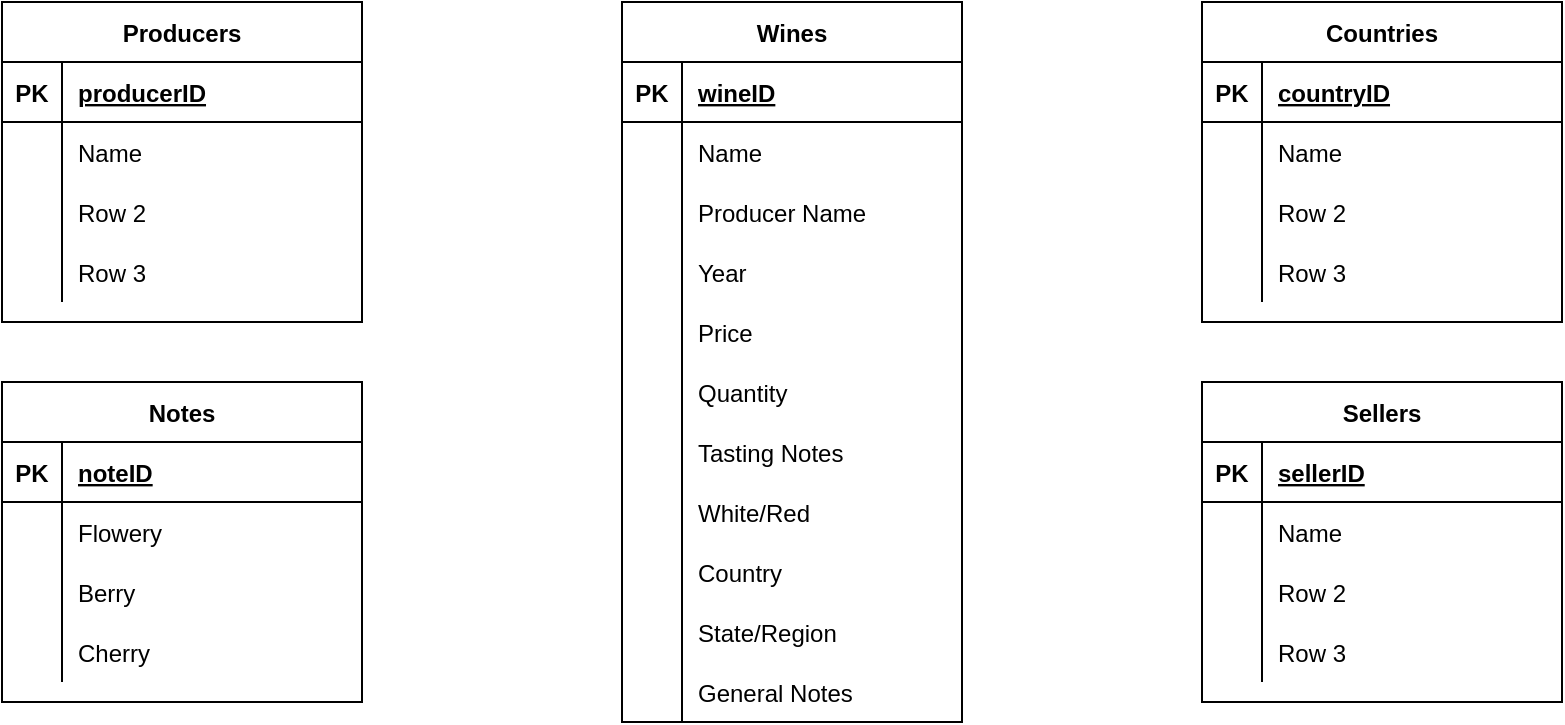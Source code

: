 <mxfile version="15.4.3" type="github"><diagram id="TbT1ENUxD_xkBV-Rzc5p" name="Page-1"><mxGraphModel dx="1068" dy="525" grid="1" gridSize="10" guides="1" tooltips="1" connect="1" arrows="1" fold="1" page="1" pageScale="1" pageWidth="850" pageHeight="1100" math="0" shadow="0"><root><mxCell id="0"/><mxCell id="1" parent="0"/><mxCell id="xLv8vU-3ZE_b7l-3EwlT-1" value="Wines" style="shape=table;startSize=30;container=1;collapsible=1;childLayout=tableLayout;fixedRows=1;rowLines=0;fontStyle=1;align=center;resizeLast=1;" vertex="1" parent="1"><mxGeometry x="340" y="40" width="170" height="360" as="geometry"/></mxCell><mxCell id="xLv8vU-3ZE_b7l-3EwlT-2" value="" style="shape=partialRectangle;collapsible=0;dropTarget=0;pointerEvents=0;fillColor=none;top=0;left=0;bottom=1;right=0;points=[[0,0.5],[1,0.5]];portConstraint=eastwest;" vertex="1" parent="xLv8vU-3ZE_b7l-3EwlT-1"><mxGeometry y="30" width="170" height="30" as="geometry"/></mxCell><mxCell id="xLv8vU-3ZE_b7l-3EwlT-3" value="PK" style="shape=partialRectangle;connectable=0;fillColor=none;top=0;left=0;bottom=0;right=0;fontStyle=1;overflow=hidden;" vertex="1" parent="xLv8vU-3ZE_b7l-3EwlT-2"><mxGeometry width="30" height="30" as="geometry"><mxRectangle width="30" height="30" as="alternateBounds"/></mxGeometry></mxCell><mxCell id="xLv8vU-3ZE_b7l-3EwlT-4" value="wineID" style="shape=partialRectangle;connectable=0;fillColor=none;top=0;left=0;bottom=0;right=0;align=left;spacingLeft=6;fontStyle=5;overflow=hidden;" vertex="1" parent="xLv8vU-3ZE_b7l-3EwlT-2"><mxGeometry x="30" width="140" height="30" as="geometry"><mxRectangle width="140" height="30" as="alternateBounds"/></mxGeometry></mxCell><mxCell id="xLv8vU-3ZE_b7l-3EwlT-5" value="" style="shape=partialRectangle;collapsible=0;dropTarget=0;pointerEvents=0;fillColor=none;top=0;left=0;bottom=0;right=0;points=[[0,0.5],[1,0.5]];portConstraint=eastwest;" vertex="1" parent="xLv8vU-3ZE_b7l-3EwlT-1"><mxGeometry y="60" width="170" height="30" as="geometry"/></mxCell><mxCell id="xLv8vU-3ZE_b7l-3EwlT-6" value="" style="shape=partialRectangle;connectable=0;fillColor=none;top=0;left=0;bottom=0;right=0;editable=1;overflow=hidden;" vertex="1" parent="xLv8vU-3ZE_b7l-3EwlT-5"><mxGeometry width="30" height="30" as="geometry"><mxRectangle width="30" height="30" as="alternateBounds"/></mxGeometry></mxCell><mxCell id="xLv8vU-3ZE_b7l-3EwlT-7" value="Name" style="shape=partialRectangle;connectable=0;fillColor=none;top=0;left=0;bottom=0;right=0;align=left;spacingLeft=6;overflow=hidden;" vertex="1" parent="xLv8vU-3ZE_b7l-3EwlT-5"><mxGeometry x="30" width="140" height="30" as="geometry"><mxRectangle width="140" height="30" as="alternateBounds"/></mxGeometry></mxCell><mxCell id="xLv8vU-3ZE_b7l-3EwlT-8" value="" style="shape=partialRectangle;collapsible=0;dropTarget=0;pointerEvents=0;fillColor=none;top=0;left=0;bottom=0;right=0;points=[[0,0.5],[1,0.5]];portConstraint=eastwest;" vertex="1" parent="xLv8vU-3ZE_b7l-3EwlT-1"><mxGeometry y="90" width="170" height="30" as="geometry"/></mxCell><mxCell id="xLv8vU-3ZE_b7l-3EwlT-9" value="" style="shape=partialRectangle;connectable=0;fillColor=none;top=0;left=0;bottom=0;right=0;editable=1;overflow=hidden;" vertex="1" parent="xLv8vU-3ZE_b7l-3EwlT-8"><mxGeometry width="30" height="30" as="geometry"><mxRectangle width="30" height="30" as="alternateBounds"/></mxGeometry></mxCell><mxCell id="xLv8vU-3ZE_b7l-3EwlT-10" value="Producer Name" style="shape=partialRectangle;connectable=0;fillColor=none;top=0;left=0;bottom=0;right=0;align=left;spacingLeft=6;overflow=hidden;" vertex="1" parent="xLv8vU-3ZE_b7l-3EwlT-8"><mxGeometry x="30" width="140" height="30" as="geometry"><mxRectangle width="140" height="30" as="alternateBounds"/></mxGeometry></mxCell><mxCell id="xLv8vU-3ZE_b7l-3EwlT-11" value="" style="shape=partialRectangle;collapsible=0;dropTarget=0;pointerEvents=0;fillColor=none;top=0;left=0;bottom=0;right=0;points=[[0,0.5],[1,0.5]];portConstraint=eastwest;" vertex="1" parent="xLv8vU-3ZE_b7l-3EwlT-1"><mxGeometry y="120" width="170" height="30" as="geometry"/></mxCell><mxCell id="xLv8vU-3ZE_b7l-3EwlT-12" value="" style="shape=partialRectangle;connectable=0;fillColor=none;top=0;left=0;bottom=0;right=0;editable=1;overflow=hidden;" vertex="1" parent="xLv8vU-3ZE_b7l-3EwlT-11"><mxGeometry width="30" height="30" as="geometry"><mxRectangle width="30" height="30" as="alternateBounds"/></mxGeometry></mxCell><mxCell id="xLv8vU-3ZE_b7l-3EwlT-13" value="Year" style="shape=partialRectangle;connectable=0;fillColor=none;top=0;left=0;bottom=0;right=0;align=left;spacingLeft=6;overflow=hidden;" vertex="1" parent="xLv8vU-3ZE_b7l-3EwlT-11"><mxGeometry x="30" width="140" height="30" as="geometry"><mxRectangle width="140" height="30" as="alternateBounds"/></mxGeometry></mxCell><mxCell id="xLv8vU-3ZE_b7l-3EwlT-14" value="" style="shape=partialRectangle;collapsible=0;dropTarget=0;pointerEvents=0;fillColor=none;top=0;left=0;bottom=0;right=0;points=[[0,0.5],[1,0.5]];portConstraint=eastwest;" vertex="1" parent="xLv8vU-3ZE_b7l-3EwlT-1"><mxGeometry y="150" width="170" height="30" as="geometry"/></mxCell><mxCell id="xLv8vU-3ZE_b7l-3EwlT-15" value="" style="shape=partialRectangle;connectable=0;fillColor=none;top=0;left=0;bottom=0;right=0;editable=1;overflow=hidden;" vertex="1" parent="xLv8vU-3ZE_b7l-3EwlT-14"><mxGeometry width="30" height="30" as="geometry"><mxRectangle width="30" height="30" as="alternateBounds"/></mxGeometry></mxCell><mxCell id="xLv8vU-3ZE_b7l-3EwlT-16" value="Price" style="shape=partialRectangle;connectable=0;fillColor=none;top=0;left=0;bottom=0;right=0;align=left;spacingLeft=6;overflow=hidden;" vertex="1" parent="xLv8vU-3ZE_b7l-3EwlT-14"><mxGeometry x="30" width="140" height="30" as="geometry"><mxRectangle width="140" height="30" as="alternateBounds"/></mxGeometry></mxCell><mxCell id="xLv8vU-3ZE_b7l-3EwlT-17" value="" style="shape=partialRectangle;collapsible=0;dropTarget=0;pointerEvents=0;fillColor=none;top=0;left=0;bottom=0;right=0;points=[[0,0.5],[1,0.5]];portConstraint=eastwest;" vertex="1" parent="xLv8vU-3ZE_b7l-3EwlT-1"><mxGeometry y="180" width="170" height="30" as="geometry"/></mxCell><mxCell id="xLv8vU-3ZE_b7l-3EwlT-18" value="" style="shape=partialRectangle;connectable=0;fillColor=none;top=0;left=0;bottom=0;right=0;editable=1;overflow=hidden;" vertex="1" parent="xLv8vU-3ZE_b7l-3EwlT-17"><mxGeometry width="30" height="30" as="geometry"><mxRectangle width="30" height="30" as="alternateBounds"/></mxGeometry></mxCell><mxCell id="xLv8vU-3ZE_b7l-3EwlT-19" value="Quantity" style="shape=partialRectangle;connectable=0;fillColor=none;top=0;left=0;bottom=0;right=0;align=left;spacingLeft=6;overflow=hidden;" vertex="1" parent="xLv8vU-3ZE_b7l-3EwlT-17"><mxGeometry x="30" width="140" height="30" as="geometry"><mxRectangle width="140" height="30" as="alternateBounds"/></mxGeometry></mxCell><mxCell id="xLv8vU-3ZE_b7l-3EwlT-20" value="" style="shape=partialRectangle;collapsible=0;dropTarget=0;pointerEvents=0;fillColor=none;top=0;left=0;bottom=0;right=0;points=[[0,0.5],[1,0.5]];portConstraint=eastwest;" vertex="1" parent="xLv8vU-3ZE_b7l-3EwlT-1"><mxGeometry y="210" width="170" height="30" as="geometry"/></mxCell><mxCell id="xLv8vU-3ZE_b7l-3EwlT-21" value="" style="shape=partialRectangle;connectable=0;fillColor=none;top=0;left=0;bottom=0;right=0;editable=1;overflow=hidden;" vertex="1" parent="xLv8vU-3ZE_b7l-3EwlT-20"><mxGeometry width="30" height="30" as="geometry"><mxRectangle width="30" height="30" as="alternateBounds"/></mxGeometry></mxCell><mxCell id="xLv8vU-3ZE_b7l-3EwlT-22" value="Tasting Notes" style="shape=partialRectangle;connectable=0;fillColor=none;top=0;left=0;bottom=0;right=0;align=left;spacingLeft=6;overflow=hidden;" vertex="1" parent="xLv8vU-3ZE_b7l-3EwlT-20"><mxGeometry x="30" width="140" height="30" as="geometry"><mxRectangle width="140" height="30" as="alternateBounds"/></mxGeometry></mxCell><mxCell id="xLv8vU-3ZE_b7l-3EwlT-23" value="" style="shape=partialRectangle;collapsible=0;dropTarget=0;pointerEvents=0;fillColor=none;top=0;left=0;bottom=0;right=0;points=[[0,0.5],[1,0.5]];portConstraint=eastwest;" vertex="1" parent="xLv8vU-3ZE_b7l-3EwlT-1"><mxGeometry y="240" width="170" height="30" as="geometry"/></mxCell><mxCell id="xLv8vU-3ZE_b7l-3EwlT-24" value="" style="shape=partialRectangle;connectable=0;fillColor=none;top=0;left=0;bottom=0;right=0;editable=1;overflow=hidden;" vertex="1" parent="xLv8vU-3ZE_b7l-3EwlT-23"><mxGeometry width="30" height="30" as="geometry"><mxRectangle width="30" height="30" as="alternateBounds"/></mxGeometry></mxCell><mxCell id="xLv8vU-3ZE_b7l-3EwlT-25" value="White/Red" style="shape=partialRectangle;connectable=0;fillColor=none;top=0;left=0;bottom=0;right=0;align=left;spacingLeft=6;overflow=hidden;" vertex="1" parent="xLv8vU-3ZE_b7l-3EwlT-23"><mxGeometry x="30" width="140" height="30" as="geometry"><mxRectangle width="140" height="30" as="alternateBounds"/></mxGeometry></mxCell><mxCell id="xLv8vU-3ZE_b7l-3EwlT-26" value="" style="shape=partialRectangle;collapsible=0;dropTarget=0;pointerEvents=0;fillColor=none;top=0;left=0;bottom=0;right=0;points=[[0,0.5],[1,0.5]];portConstraint=eastwest;" vertex="1" parent="xLv8vU-3ZE_b7l-3EwlT-1"><mxGeometry y="270" width="170" height="30" as="geometry"/></mxCell><mxCell id="xLv8vU-3ZE_b7l-3EwlT-27" value="" style="shape=partialRectangle;connectable=0;fillColor=none;top=0;left=0;bottom=0;right=0;editable=1;overflow=hidden;" vertex="1" parent="xLv8vU-3ZE_b7l-3EwlT-26"><mxGeometry width="30" height="30" as="geometry"><mxRectangle width="30" height="30" as="alternateBounds"/></mxGeometry></mxCell><mxCell id="xLv8vU-3ZE_b7l-3EwlT-28" value="Country" style="shape=partialRectangle;connectable=0;fillColor=none;top=0;left=0;bottom=0;right=0;align=left;spacingLeft=6;overflow=hidden;" vertex="1" parent="xLv8vU-3ZE_b7l-3EwlT-26"><mxGeometry x="30" width="140" height="30" as="geometry"><mxRectangle width="140" height="30" as="alternateBounds"/></mxGeometry></mxCell><mxCell id="xLv8vU-3ZE_b7l-3EwlT-29" value="" style="shape=partialRectangle;collapsible=0;dropTarget=0;pointerEvents=0;fillColor=none;top=0;left=0;bottom=0;right=0;points=[[0,0.5],[1,0.5]];portConstraint=eastwest;" vertex="1" parent="xLv8vU-3ZE_b7l-3EwlT-1"><mxGeometry y="300" width="170" height="30" as="geometry"/></mxCell><mxCell id="xLv8vU-3ZE_b7l-3EwlT-30" value="" style="shape=partialRectangle;connectable=0;fillColor=none;top=0;left=0;bottom=0;right=0;editable=1;overflow=hidden;" vertex="1" parent="xLv8vU-3ZE_b7l-3EwlT-29"><mxGeometry width="30" height="30" as="geometry"><mxRectangle width="30" height="30" as="alternateBounds"/></mxGeometry></mxCell><mxCell id="xLv8vU-3ZE_b7l-3EwlT-31" value="State/Region" style="shape=partialRectangle;connectable=0;fillColor=none;top=0;left=0;bottom=0;right=0;align=left;spacingLeft=6;overflow=hidden;" vertex="1" parent="xLv8vU-3ZE_b7l-3EwlT-29"><mxGeometry x="30" width="140" height="30" as="geometry"><mxRectangle width="140" height="30" as="alternateBounds"/></mxGeometry></mxCell><mxCell id="xLv8vU-3ZE_b7l-3EwlT-84" value="" style="shape=partialRectangle;collapsible=0;dropTarget=0;pointerEvents=0;fillColor=none;top=0;left=0;bottom=0;right=0;points=[[0,0.5],[1,0.5]];portConstraint=eastwest;" vertex="1" parent="xLv8vU-3ZE_b7l-3EwlT-1"><mxGeometry y="330" width="170" height="30" as="geometry"/></mxCell><mxCell id="xLv8vU-3ZE_b7l-3EwlT-85" value="" style="shape=partialRectangle;connectable=0;fillColor=none;top=0;left=0;bottom=0;right=0;editable=1;overflow=hidden;" vertex="1" parent="xLv8vU-3ZE_b7l-3EwlT-84"><mxGeometry width="30" height="30" as="geometry"><mxRectangle width="30" height="30" as="alternateBounds"/></mxGeometry></mxCell><mxCell id="xLv8vU-3ZE_b7l-3EwlT-86" value="General Notes" style="shape=partialRectangle;connectable=0;fillColor=none;top=0;left=0;bottom=0;right=0;align=left;spacingLeft=6;overflow=hidden;" vertex="1" parent="xLv8vU-3ZE_b7l-3EwlT-84"><mxGeometry x="30" width="140" height="30" as="geometry"><mxRectangle width="140" height="30" as="alternateBounds"/></mxGeometry></mxCell><mxCell id="xLv8vU-3ZE_b7l-3EwlT-32" value="Countries" style="shape=table;startSize=30;container=1;collapsible=1;childLayout=tableLayout;fixedRows=1;rowLines=0;fontStyle=1;align=center;resizeLast=1;" vertex="1" parent="1"><mxGeometry x="630" y="40" width="180" height="160" as="geometry"/></mxCell><mxCell id="xLv8vU-3ZE_b7l-3EwlT-33" value="" style="shape=partialRectangle;collapsible=0;dropTarget=0;pointerEvents=0;fillColor=none;top=0;left=0;bottom=1;right=0;points=[[0,0.5],[1,0.5]];portConstraint=eastwest;" vertex="1" parent="xLv8vU-3ZE_b7l-3EwlT-32"><mxGeometry y="30" width="180" height="30" as="geometry"/></mxCell><mxCell id="xLv8vU-3ZE_b7l-3EwlT-34" value="PK" style="shape=partialRectangle;connectable=0;fillColor=none;top=0;left=0;bottom=0;right=0;fontStyle=1;overflow=hidden;" vertex="1" parent="xLv8vU-3ZE_b7l-3EwlT-33"><mxGeometry width="30" height="30" as="geometry"><mxRectangle width="30" height="30" as="alternateBounds"/></mxGeometry></mxCell><mxCell id="xLv8vU-3ZE_b7l-3EwlT-35" value="countryID" style="shape=partialRectangle;connectable=0;fillColor=none;top=0;left=0;bottom=0;right=0;align=left;spacingLeft=6;fontStyle=5;overflow=hidden;" vertex="1" parent="xLv8vU-3ZE_b7l-3EwlT-33"><mxGeometry x="30" width="150" height="30" as="geometry"><mxRectangle width="150" height="30" as="alternateBounds"/></mxGeometry></mxCell><mxCell id="xLv8vU-3ZE_b7l-3EwlT-36" value="" style="shape=partialRectangle;collapsible=0;dropTarget=0;pointerEvents=0;fillColor=none;top=0;left=0;bottom=0;right=0;points=[[0,0.5],[1,0.5]];portConstraint=eastwest;" vertex="1" parent="xLv8vU-3ZE_b7l-3EwlT-32"><mxGeometry y="60" width="180" height="30" as="geometry"/></mxCell><mxCell id="xLv8vU-3ZE_b7l-3EwlT-37" value="" style="shape=partialRectangle;connectable=0;fillColor=none;top=0;left=0;bottom=0;right=0;editable=1;overflow=hidden;" vertex="1" parent="xLv8vU-3ZE_b7l-3EwlT-36"><mxGeometry width="30" height="30" as="geometry"><mxRectangle width="30" height="30" as="alternateBounds"/></mxGeometry></mxCell><mxCell id="xLv8vU-3ZE_b7l-3EwlT-38" value="Name" style="shape=partialRectangle;connectable=0;fillColor=none;top=0;left=0;bottom=0;right=0;align=left;spacingLeft=6;overflow=hidden;" vertex="1" parent="xLv8vU-3ZE_b7l-3EwlT-36"><mxGeometry x="30" width="150" height="30" as="geometry"><mxRectangle width="150" height="30" as="alternateBounds"/></mxGeometry></mxCell><mxCell id="xLv8vU-3ZE_b7l-3EwlT-39" value="" style="shape=partialRectangle;collapsible=0;dropTarget=0;pointerEvents=0;fillColor=none;top=0;left=0;bottom=0;right=0;points=[[0,0.5],[1,0.5]];portConstraint=eastwest;" vertex="1" parent="xLv8vU-3ZE_b7l-3EwlT-32"><mxGeometry y="90" width="180" height="30" as="geometry"/></mxCell><mxCell id="xLv8vU-3ZE_b7l-3EwlT-40" value="" style="shape=partialRectangle;connectable=0;fillColor=none;top=0;left=0;bottom=0;right=0;editable=1;overflow=hidden;" vertex="1" parent="xLv8vU-3ZE_b7l-3EwlT-39"><mxGeometry width="30" height="30" as="geometry"><mxRectangle width="30" height="30" as="alternateBounds"/></mxGeometry></mxCell><mxCell id="xLv8vU-3ZE_b7l-3EwlT-41" value="Row 2" style="shape=partialRectangle;connectable=0;fillColor=none;top=0;left=0;bottom=0;right=0;align=left;spacingLeft=6;overflow=hidden;" vertex="1" parent="xLv8vU-3ZE_b7l-3EwlT-39"><mxGeometry x="30" width="150" height="30" as="geometry"><mxRectangle width="150" height="30" as="alternateBounds"/></mxGeometry></mxCell><mxCell id="xLv8vU-3ZE_b7l-3EwlT-42" value="" style="shape=partialRectangle;collapsible=0;dropTarget=0;pointerEvents=0;fillColor=none;top=0;left=0;bottom=0;right=0;points=[[0,0.5],[1,0.5]];portConstraint=eastwest;" vertex="1" parent="xLv8vU-3ZE_b7l-3EwlT-32"><mxGeometry y="120" width="180" height="30" as="geometry"/></mxCell><mxCell id="xLv8vU-3ZE_b7l-3EwlT-43" value="" style="shape=partialRectangle;connectable=0;fillColor=none;top=0;left=0;bottom=0;right=0;editable=1;overflow=hidden;" vertex="1" parent="xLv8vU-3ZE_b7l-3EwlT-42"><mxGeometry width="30" height="30" as="geometry"><mxRectangle width="30" height="30" as="alternateBounds"/></mxGeometry></mxCell><mxCell id="xLv8vU-3ZE_b7l-3EwlT-44" value="Row 3" style="shape=partialRectangle;connectable=0;fillColor=none;top=0;left=0;bottom=0;right=0;align=left;spacingLeft=6;overflow=hidden;" vertex="1" parent="xLv8vU-3ZE_b7l-3EwlT-42"><mxGeometry x="30" width="150" height="30" as="geometry"><mxRectangle width="150" height="30" as="alternateBounds"/></mxGeometry></mxCell><mxCell id="xLv8vU-3ZE_b7l-3EwlT-45" value="Producers" style="shape=table;startSize=30;container=1;collapsible=1;childLayout=tableLayout;fixedRows=1;rowLines=0;fontStyle=1;align=center;resizeLast=1;" vertex="1" parent="1"><mxGeometry x="30" y="40" width="180" height="160" as="geometry"/></mxCell><mxCell id="xLv8vU-3ZE_b7l-3EwlT-46" value="" style="shape=partialRectangle;collapsible=0;dropTarget=0;pointerEvents=0;fillColor=none;top=0;left=0;bottom=1;right=0;points=[[0,0.5],[1,0.5]];portConstraint=eastwest;" vertex="1" parent="xLv8vU-3ZE_b7l-3EwlT-45"><mxGeometry y="30" width="180" height="30" as="geometry"/></mxCell><mxCell id="xLv8vU-3ZE_b7l-3EwlT-47" value="PK" style="shape=partialRectangle;connectable=0;fillColor=none;top=0;left=0;bottom=0;right=0;fontStyle=1;overflow=hidden;" vertex="1" parent="xLv8vU-3ZE_b7l-3EwlT-46"><mxGeometry width="30" height="30" as="geometry"><mxRectangle width="30" height="30" as="alternateBounds"/></mxGeometry></mxCell><mxCell id="xLv8vU-3ZE_b7l-3EwlT-48" value="producerID" style="shape=partialRectangle;connectable=0;fillColor=none;top=0;left=0;bottom=0;right=0;align=left;spacingLeft=6;fontStyle=5;overflow=hidden;" vertex="1" parent="xLv8vU-3ZE_b7l-3EwlT-46"><mxGeometry x="30" width="150" height="30" as="geometry"><mxRectangle width="150" height="30" as="alternateBounds"/></mxGeometry></mxCell><mxCell id="xLv8vU-3ZE_b7l-3EwlT-49" value="" style="shape=partialRectangle;collapsible=0;dropTarget=0;pointerEvents=0;fillColor=none;top=0;left=0;bottom=0;right=0;points=[[0,0.5],[1,0.5]];portConstraint=eastwest;" vertex="1" parent="xLv8vU-3ZE_b7l-3EwlT-45"><mxGeometry y="60" width="180" height="30" as="geometry"/></mxCell><mxCell id="xLv8vU-3ZE_b7l-3EwlT-50" value="" style="shape=partialRectangle;connectable=0;fillColor=none;top=0;left=0;bottom=0;right=0;editable=1;overflow=hidden;" vertex="1" parent="xLv8vU-3ZE_b7l-3EwlT-49"><mxGeometry width="30" height="30" as="geometry"><mxRectangle width="30" height="30" as="alternateBounds"/></mxGeometry></mxCell><mxCell id="xLv8vU-3ZE_b7l-3EwlT-51" value="Name" style="shape=partialRectangle;connectable=0;fillColor=none;top=0;left=0;bottom=0;right=0;align=left;spacingLeft=6;overflow=hidden;" vertex="1" parent="xLv8vU-3ZE_b7l-3EwlT-49"><mxGeometry x="30" width="150" height="30" as="geometry"><mxRectangle width="150" height="30" as="alternateBounds"/></mxGeometry></mxCell><mxCell id="xLv8vU-3ZE_b7l-3EwlT-52" value="" style="shape=partialRectangle;collapsible=0;dropTarget=0;pointerEvents=0;fillColor=none;top=0;left=0;bottom=0;right=0;points=[[0,0.5],[1,0.5]];portConstraint=eastwest;" vertex="1" parent="xLv8vU-3ZE_b7l-3EwlT-45"><mxGeometry y="90" width="180" height="30" as="geometry"/></mxCell><mxCell id="xLv8vU-3ZE_b7l-3EwlT-53" value="" style="shape=partialRectangle;connectable=0;fillColor=none;top=0;left=0;bottom=0;right=0;editable=1;overflow=hidden;" vertex="1" parent="xLv8vU-3ZE_b7l-3EwlT-52"><mxGeometry width="30" height="30" as="geometry"><mxRectangle width="30" height="30" as="alternateBounds"/></mxGeometry></mxCell><mxCell id="xLv8vU-3ZE_b7l-3EwlT-54" value="Row 2" style="shape=partialRectangle;connectable=0;fillColor=none;top=0;left=0;bottom=0;right=0;align=left;spacingLeft=6;overflow=hidden;" vertex="1" parent="xLv8vU-3ZE_b7l-3EwlT-52"><mxGeometry x="30" width="150" height="30" as="geometry"><mxRectangle width="150" height="30" as="alternateBounds"/></mxGeometry></mxCell><mxCell id="xLv8vU-3ZE_b7l-3EwlT-55" value="" style="shape=partialRectangle;collapsible=0;dropTarget=0;pointerEvents=0;fillColor=none;top=0;left=0;bottom=0;right=0;points=[[0,0.5],[1,0.5]];portConstraint=eastwest;" vertex="1" parent="xLv8vU-3ZE_b7l-3EwlT-45"><mxGeometry y="120" width="180" height="30" as="geometry"/></mxCell><mxCell id="xLv8vU-3ZE_b7l-3EwlT-56" value="" style="shape=partialRectangle;connectable=0;fillColor=none;top=0;left=0;bottom=0;right=0;editable=1;overflow=hidden;" vertex="1" parent="xLv8vU-3ZE_b7l-3EwlT-55"><mxGeometry width="30" height="30" as="geometry"><mxRectangle width="30" height="30" as="alternateBounds"/></mxGeometry></mxCell><mxCell id="xLv8vU-3ZE_b7l-3EwlT-57" value="Row 3" style="shape=partialRectangle;connectable=0;fillColor=none;top=0;left=0;bottom=0;right=0;align=left;spacingLeft=6;overflow=hidden;" vertex="1" parent="xLv8vU-3ZE_b7l-3EwlT-55"><mxGeometry x="30" width="150" height="30" as="geometry"><mxRectangle width="150" height="30" as="alternateBounds"/></mxGeometry></mxCell><mxCell id="xLv8vU-3ZE_b7l-3EwlT-58" value="Sellers" style="shape=table;startSize=30;container=1;collapsible=1;childLayout=tableLayout;fixedRows=1;rowLines=0;fontStyle=1;align=center;resizeLast=1;" vertex="1" parent="1"><mxGeometry x="630" y="230" width="180" height="160" as="geometry"/></mxCell><mxCell id="xLv8vU-3ZE_b7l-3EwlT-59" value="" style="shape=partialRectangle;collapsible=0;dropTarget=0;pointerEvents=0;fillColor=none;top=0;left=0;bottom=1;right=0;points=[[0,0.5],[1,0.5]];portConstraint=eastwest;" vertex="1" parent="xLv8vU-3ZE_b7l-3EwlT-58"><mxGeometry y="30" width="180" height="30" as="geometry"/></mxCell><mxCell id="xLv8vU-3ZE_b7l-3EwlT-60" value="PK" style="shape=partialRectangle;connectable=0;fillColor=none;top=0;left=0;bottom=0;right=0;fontStyle=1;overflow=hidden;" vertex="1" parent="xLv8vU-3ZE_b7l-3EwlT-59"><mxGeometry width="30" height="30" as="geometry"><mxRectangle width="30" height="30" as="alternateBounds"/></mxGeometry></mxCell><mxCell id="xLv8vU-3ZE_b7l-3EwlT-61" value="sellerID" style="shape=partialRectangle;connectable=0;fillColor=none;top=0;left=0;bottom=0;right=0;align=left;spacingLeft=6;fontStyle=5;overflow=hidden;" vertex="1" parent="xLv8vU-3ZE_b7l-3EwlT-59"><mxGeometry x="30" width="150" height="30" as="geometry"><mxRectangle width="150" height="30" as="alternateBounds"/></mxGeometry></mxCell><mxCell id="xLv8vU-3ZE_b7l-3EwlT-62" value="" style="shape=partialRectangle;collapsible=0;dropTarget=0;pointerEvents=0;fillColor=none;top=0;left=0;bottom=0;right=0;points=[[0,0.5],[1,0.5]];portConstraint=eastwest;" vertex="1" parent="xLv8vU-3ZE_b7l-3EwlT-58"><mxGeometry y="60" width="180" height="30" as="geometry"/></mxCell><mxCell id="xLv8vU-3ZE_b7l-3EwlT-63" value="" style="shape=partialRectangle;connectable=0;fillColor=none;top=0;left=0;bottom=0;right=0;editable=1;overflow=hidden;" vertex="1" parent="xLv8vU-3ZE_b7l-3EwlT-62"><mxGeometry width="30" height="30" as="geometry"><mxRectangle width="30" height="30" as="alternateBounds"/></mxGeometry></mxCell><mxCell id="xLv8vU-3ZE_b7l-3EwlT-64" value="Name" style="shape=partialRectangle;connectable=0;fillColor=none;top=0;left=0;bottom=0;right=0;align=left;spacingLeft=6;overflow=hidden;" vertex="1" parent="xLv8vU-3ZE_b7l-3EwlT-62"><mxGeometry x="30" width="150" height="30" as="geometry"><mxRectangle width="150" height="30" as="alternateBounds"/></mxGeometry></mxCell><mxCell id="xLv8vU-3ZE_b7l-3EwlT-65" value="" style="shape=partialRectangle;collapsible=0;dropTarget=0;pointerEvents=0;fillColor=none;top=0;left=0;bottom=0;right=0;points=[[0,0.5],[1,0.5]];portConstraint=eastwest;" vertex="1" parent="xLv8vU-3ZE_b7l-3EwlT-58"><mxGeometry y="90" width="180" height="30" as="geometry"/></mxCell><mxCell id="xLv8vU-3ZE_b7l-3EwlT-66" value="" style="shape=partialRectangle;connectable=0;fillColor=none;top=0;left=0;bottom=0;right=0;editable=1;overflow=hidden;" vertex="1" parent="xLv8vU-3ZE_b7l-3EwlT-65"><mxGeometry width="30" height="30" as="geometry"><mxRectangle width="30" height="30" as="alternateBounds"/></mxGeometry></mxCell><mxCell id="xLv8vU-3ZE_b7l-3EwlT-67" value="Row 2" style="shape=partialRectangle;connectable=0;fillColor=none;top=0;left=0;bottom=0;right=0;align=left;spacingLeft=6;overflow=hidden;" vertex="1" parent="xLv8vU-3ZE_b7l-3EwlT-65"><mxGeometry x="30" width="150" height="30" as="geometry"><mxRectangle width="150" height="30" as="alternateBounds"/></mxGeometry></mxCell><mxCell id="xLv8vU-3ZE_b7l-3EwlT-68" value="" style="shape=partialRectangle;collapsible=0;dropTarget=0;pointerEvents=0;fillColor=none;top=0;left=0;bottom=0;right=0;points=[[0,0.5],[1,0.5]];portConstraint=eastwest;" vertex="1" parent="xLv8vU-3ZE_b7l-3EwlT-58"><mxGeometry y="120" width="180" height="30" as="geometry"/></mxCell><mxCell id="xLv8vU-3ZE_b7l-3EwlT-69" value="" style="shape=partialRectangle;connectable=0;fillColor=none;top=0;left=0;bottom=0;right=0;editable=1;overflow=hidden;" vertex="1" parent="xLv8vU-3ZE_b7l-3EwlT-68"><mxGeometry width="30" height="30" as="geometry"><mxRectangle width="30" height="30" as="alternateBounds"/></mxGeometry></mxCell><mxCell id="xLv8vU-3ZE_b7l-3EwlT-70" value="Row 3" style="shape=partialRectangle;connectable=0;fillColor=none;top=0;left=0;bottom=0;right=0;align=left;spacingLeft=6;overflow=hidden;" vertex="1" parent="xLv8vU-3ZE_b7l-3EwlT-68"><mxGeometry x="30" width="150" height="30" as="geometry"><mxRectangle width="150" height="30" as="alternateBounds"/></mxGeometry></mxCell><mxCell id="xLv8vU-3ZE_b7l-3EwlT-71" value="Notes" style="shape=table;startSize=30;container=1;collapsible=1;childLayout=tableLayout;fixedRows=1;rowLines=0;fontStyle=1;align=center;resizeLast=1;" vertex="1" parent="1"><mxGeometry x="30" y="230" width="180" height="160" as="geometry"/></mxCell><mxCell id="xLv8vU-3ZE_b7l-3EwlT-72" value="" style="shape=partialRectangle;collapsible=0;dropTarget=0;pointerEvents=0;fillColor=none;top=0;left=0;bottom=1;right=0;points=[[0,0.5],[1,0.5]];portConstraint=eastwest;" vertex="1" parent="xLv8vU-3ZE_b7l-3EwlT-71"><mxGeometry y="30" width="180" height="30" as="geometry"/></mxCell><mxCell id="xLv8vU-3ZE_b7l-3EwlT-73" value="PK" style="shape=partialRectangle;connectable=0;fillColor=none;top=0;left=0;bottom=0;right=0;fontStyle=1;overflow=hidden;" vertex="1" parent="xLv8vU-3ZE_b7l-3EwlT-72"><mxGeometry width="30" height="30" as="geometry"><mxRectangle width="30" height="30" as="alternateBounds"/></mxGeometry></mxCell><mxCell id="xLv8vU-3ZE_b7l-3EwlT-74" value="noteID" style="shape=partialRectangle;connectable=0;fillColor=none;top=0;left=0;bottom=0;right=0;align=left;spacingLeft=6;fontStyle=5;overflow=hidden;" vertex="1" parent="xLv8vU-3ZE_b7l-3EwlT-72"><mxGeometry x="30" width="150" height="30" as="geometry"><mxRectangle width="150" height="30" as="alternateBounds"/></mxGeometry></mxCell><mxCell id="xLv8vU-3ZE_b7l-3EwlT-75" value="" style="shape=partialRectangle;collapsible=0;dropTarget=0;pointerEvents=0;fillColor=none;top=0;left=0;bottom=0;right=0;points=[[0,0.5],[1,0.5]];portConstraint=eastwest;" vertex="1" parent="xLv8vU-3ZE_b7l-3EwlT-71"><mxGeometry y="60" width="180" height="30" as="geometry"/></mxCell><mxCell id="xLv8vU-3ZE_b7l-3EwlT-76" value="" style="shape=partialRectangle;connectable=0;fillColor=none;top=0;left=0;bottom=0;right=0;editable=1;overflow=hidden;" vertex="1" parent="xLv8vU-3ZE_b7l-3EwlT-75"><mxGeometry width="30" height="30" as="geometry"><mxRectangle width="30" height="30" as="alternateBounds"/></mxGeometry></mxCell><mxCell id="xLv8vU-3ZE_b7l-3EwlT-77" value="Flowery" style="shape=partialRectangle;connectable=0;fillColor=none;top=0;left=0;bottom=0;right=0;align=left;spacingLeft=6;overflow=hidden;" vertex="1" parent="xLv8vU-3ZE_b7l-3EwlT-75"><mxGeometry x="30" width="150" height="30" as="geometry"><mxRectangle width="150" height="30" as="alternateBounds"/></mxGeometry></mxCell><mxCell id="xLv8vU-3ZE_b7l-3EwlT-78" value="" style="shape=partialRectangle;collapsible=0;dropTarget=0;pointerEvents=0;fillColor=none;top=0;left=0;bottom=0;right=0;points=[[0,0.5],[1,0.5]];portConstraint=eastwest;" vertex="1" parent="xLv8vU-3ZE_b7l-3EwlT-71"><mxGeometry y="90" width="180" height="30" as="geometry"/></mxCell><mxCell id="xLv8vU-3ZE_b7l-3EwlT-79" value="" style="shape=partialRectangle;connectable=0;fillColor=none;top=0;left=0;bottom=0;right=0;editable=1;overflow=hidden;" vertex="1" parent="xLv8vU-3ZE_b7l-3EwlT-78"><mxGeometry width="30" height="30" as="geometry"><mxRectangle width="30" height="30" as="alternateBounds"/></mxGeometry></mxCell><mxCell id="xLv8vU-3ZE_b7l-3EwlT-80" value="Berry" style="shape=partialRectangle;connectable=0;fillColor=none;top=0;left=0;bottom=0;right=0;align=left;spacingLeft=6;overflow=hidden;" vertex="1" parent="xLv8vU-3ZE_b7l-3EwlT-78"><mxGeometry x="30" width="150" height="30" as="geometry"><mxRectangle width="150" height="30" as="alternateBounds"/></mxGeometry></mxCell><mxCell id="xLv8vU-3ZE_b7l-3EwlT-81" value="" style="shape=partialRectangle;collapsible=0;dropTarget=0;pointerEvents=0;fillColor=none;top=0;left=0;bottom=0;right=0;points=[[0,0.5],[1,0.5]];portConstraint=eastwest;" vertex="1" parent="xLv8vU-3ZE_b7l-3EwlT-71"><mxGeometry y="120" width="180" height="30" as="geometry"/></mxCell><mxCell id="xLv8vU-3ZE_b7l-3EwlT-82" value="" style="shape=partialRectangle;connectable=0;fillColor=none;top=0;left=0;bottom=0;right=0;editable=1;overflow=hidden;" vertex="1" parent="xLv8vU-3ZE_b7l-3EwlT-81"><mxGeometry width="30" height="30" as="geometry"><mxRectangle width="30" height="30" as="alternateBounds"/></mxGeometry></mxCell><mxCell id="xLv8vU-3ZE_b7l-3EwlT-83" value="Cherry" style="shape=partialRectangle;connectable=0;fillColor=none;top=0;left=0;bottom=0;right=0;align=left;spacingLeft=6;overflow=hidden;" vertex="1" parent="xLv8vU-3ZE_b7l-3EwlT-81"><mxGeometry x="30" width="150" height="30" as="geometry"><mxRectangle width="150" height="30" as="alternateBounds"/></mxGeometry></mxCell></root></mxGraphModel></diagram></mxfile>